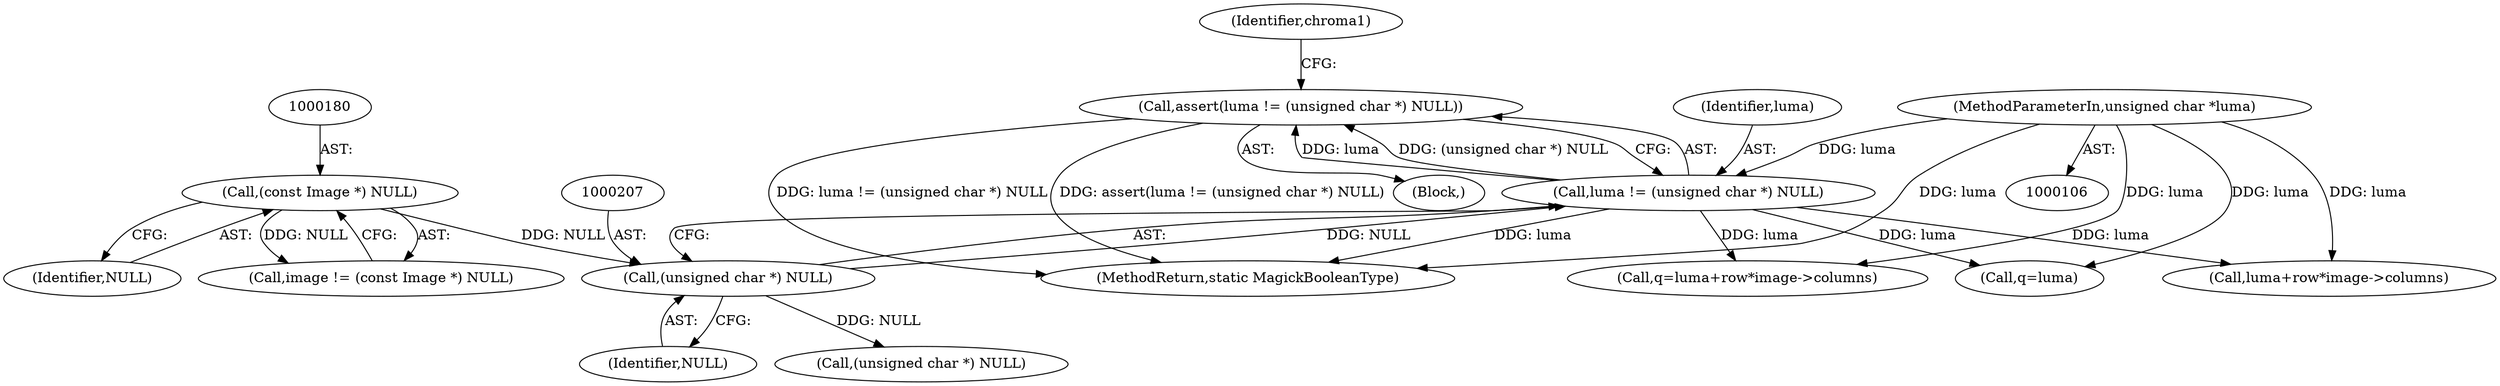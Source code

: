 digraph "0_ImageMagick_1e6a3ace073c9ec9c71e439c111d23c6e66cb6ae@API" {
"1000203" [label="(Call,assert(luma != (unsigned char *) NULL))"];
"1000204" [label="(Call,luma != (unsigned char *) NULL)"];
"1000108" [label="(MethodParameterIn,unsigned char *luma)"];
"1000206" [label="(Call,(unsigned char *) NULL)"];
"1000179" [label="(Call,(const Image *) NULL)"];
"1000203" [label="(Call,assert(luma != (unsigned char *) NULL))"];
"1000823" [label="(MethodReturn,static MagickBooleanType)"];
"1000514" [label="(Call,q=luma)"];
"1000211" [label="(Identifier,chroma1)"];
"1000557" [label="(Call,luma+row*image->columns)"];
"1000555" [label="(Call,q=luma+row*image->columns)"];
"1000177" [label="(Call,image != (const Image *) NULL)"];
"1000206" [label="(Call,(unsigned char *) NULL)"];
"1000208" [label="(Identifier,NULL)"];
"1000181" [label="(Identifier,NULL)"];
"1000108" [label="(MethodParameterIn,unsigned char *luma)"];
"1000179" [label="(Call,(const Image *) NULL)"];
"1000205" [label="(Identifier,luma)"];
"1000212" [label="(Call,(unsigned char *) NULL)"];
"1000112" [label="(Block,)"];
"1000204" [label="(Call,luma != (unsigned char *) NULL)"];
"1000203" -> "1000112"  [label="AST: "];
"1000203" -> "1000204"  [label="CFG: "];
"1000204" -> "1000203"  [label="AST: "];
"1000211" -> "1000203"  [label="CFG: "];
"1000203" -> "1000823"  [label="DDG: assert(luma != (unsigned char *) NULL)"];
"1000203" -> "1000823"  [label="DDG: luma != (unsigned char *) NULL"];
"1000204" -> "1000203"  [label="DDG: luma"];
"1000204" -> "1000203"  [label="DDG: (unsigned char *) NULL"];
"1000204" -> "1000206"  [label="CFG: "];
"1000205" -> "1000204"  [label="AST: "];
"1000206" -> "1000204"  [label="AST: "];
"1000204" -> "1000823"  [label="DDG: luma"];
"1000108" -> "1000204"  [label="DDG: luma"];
"1000206" -> "1000204"  [label="DDG: NULL"];
"1000204" -> "1000514"  [label="DDG: luma"];
"1000204" -> "1000555"  [label="DDG: luma"];
"1000204" -> "1000557"  [label="DDG: luma"];
"1000108" -> "1000106"  [label="AST: "];
"1000108" -> "1000823"  [label="DDG: luma"];
"1000108" -> "1000514"  [label="DDG: luma"];
"1000108" -> "1000555"  [label="DDG: luma"];
"1000108" -> "1000557"  [label="DDG: luma"];
"1000206" -> "1000208"  [label="CFG: "];
"1000207" -> "1000206"  [label="AST: "];
"1000208" -> "1000206"  [label="AST: "];
"1000179" -> "1000206"  [label="DDG: NULL"];
"1000206" -> "1000212"  [label="DDG: NULL"];
"1000179" -> "1000177"  [label="AST: "];
"1000179" -> "1000181"  [label="CFG: "];
"1000180" -> "1000179"  [label="AST: "];
"1000181" -> "1000179"  [label="AST: "];
"1000177" -> "1000179"  [label="CFG: "];
"1000179" -> "1000177"  [label="DDG: NULL"];
}
